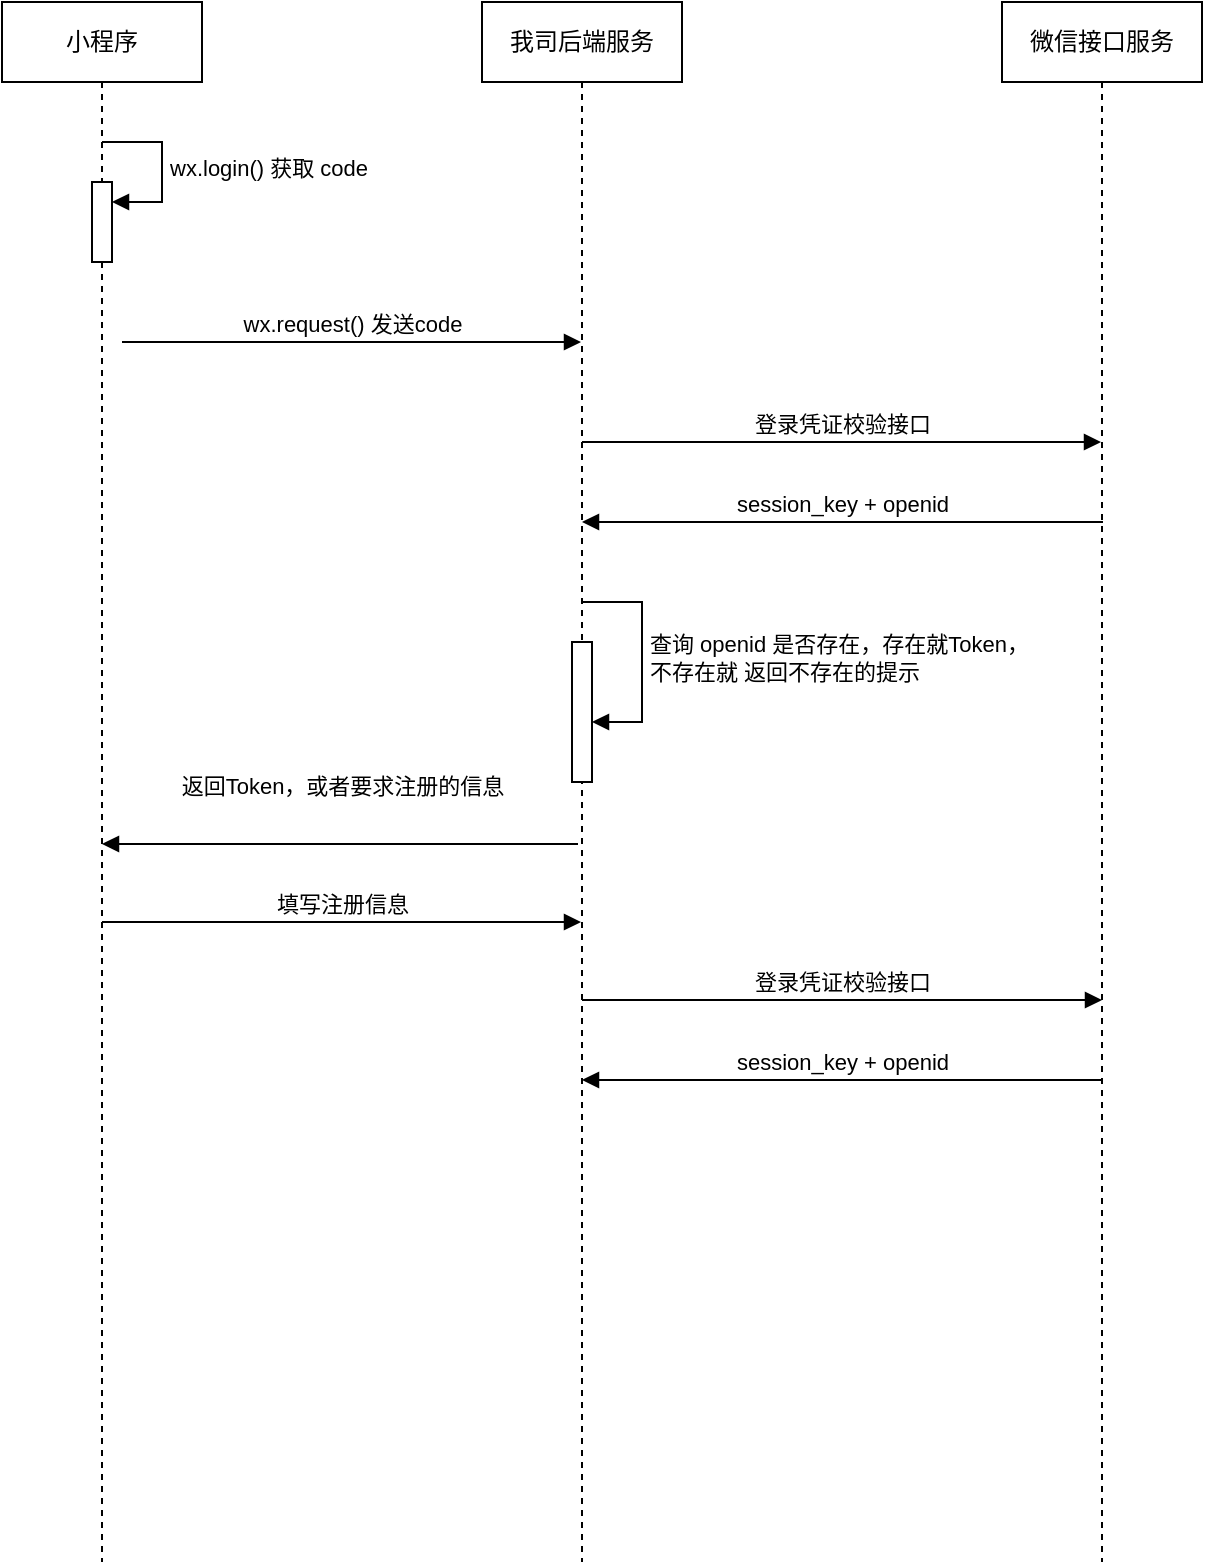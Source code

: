 <mxfile version="24.7.7">
  <diagram name="Page-1" id="V9NgASokgTSKXnHJAy7e">
    <mxGraphModel dx="1674" dy="780" grid="1" gridSize="10" guides="1" tooltips="1" connect="1" arrows="1" fold="1" page="1" pageScale="1" pageWidth="827" pageHeight="1169" math="0" shadow="0">
      <root>
        <mxCell id="0" />
        <mxCell id="1" parent="0" />
        <mxCell id="haXZpG6AN5WhQmOplLyw-1" value="小程序" style="shape=umlLifeline;perimeter=lifelinePerimeter;whiteSpace=wrap;html=1;container=1;dropTarget=0;collapsible=0;recursiveResize=0;outlineConnect=0;portConstraint=eastwest;newEdgeStyle={&quot;curved&quot;:0,&quot;rounded&quot;:0};" vertex="1" parent="1">
          <mxGeometry x="70" y="100" width="100" height="780" as="geometry" />
        </mxCell>
        <mxCell id="haXZpG6AN5WhQmOplLyw-6" value="" style="html=1;points=[[0,0,0,0,5],[0,1,0,0,-5],[1,0,0,0,5],[1,1,0,0,-5]];perimeter=orthogonalPerimeter;outlineConnect=0;targetShapes=umlLifeline;portConstraint=eastwest;newEdgeStyle={&quot;curved&quot;:0,&quot;rounded&quot;:0};" vertex="1" parent="haXZpG6AN5WhQmOplLyw-1">
          <mxGeometry x="45" y="90" width="10" height="40" as="geometry" />
        </mxCell>
        <mxCell id="haXZpG6AN5WhQmOplLyw-7" value="wx.login() 获取 code" style="html=1;align=left;spacingLeft=2;endArrow=block;rounded=0;edgeStyle=orthogonalEdgeStyle;curved=0;rounded=0;" edge="1" target="haXZpG6AN5WhQmOplLyw-6" parent="haXZpG6AN5WhQmOplLyw-1">
          <mxGeometry relative="1" as="geometry">
            <mxPoint x="50" y="70" as="sourcePoint" />
            <Array as="points">
              <mxPoint x="80" y="100" />
            </Array>
          </mxGeometry>
        </mxCell>
        <mxCell id="haXZpG6AN5WhQmOplLyw-2" value="我司后端服务" style="shape=umlLifeline;perimeter=lifelinePerimeter;whiteSpace=wrap;html=1;container=1;dropTarget=0;collapsible=0;recursiveResize=0;outlineConnect=0;portConstraint=eastwest;newEdgeStyle={&quot;curved&quot;:0,&quot;rounded&quot;:0};" vertex="1" parent="1">
          <mxGeometry x="310" y="100" width="100" height="780" as="geometry" />
        </mxCell>
        <mxCell id="haXZpG6AN5WhQmOplLyw-11" value="" style="html=1;points=[[0,0,0,0,5],[0,1,0,0,-5],[1,0,0,0,5],[1,1,0,0,-5]];perimeter=orthogonalPerimeter;outlineConnect=0;targetShapes=umlLifeline;portConstraint=eastwest;newEdgeStyle={&quot;curved&quot;:0,&quot;rounded&quot;:0};" vertex="1" parent="haXZpG6AN5WhQmOplLyw-2">
          <mxGeometry x="45" y="320" width="10" height="70" as="geometry" />
        </mxCell>
        <mxCell id="haXZpG6AN5WhQmOplLyw-12" value="查询 openid 是否存在，存在就Token，&lt;br&gt;不存在就 返回不存在的提示" style="html=1;align=left;spacingLeft=2;endArrow=block;rounded=0;edgeStyle=orthogonalEdgeStyle;curved=0;rounded=0;" edge="1" target="haXZpG6AN5WhQmOplLyw-11" parent="haXZpG6AN5WhQmOplLyw-2">
          <mxGeometry relative="1" as="geometry">
            <mxPoint x="50" y="300" as="sourcePoint" />
            <Array as="points">
              <mxPoint x="80" y="300" />
              <mxPoint x="80" y="360" />
            </Array>
          </mxGeometry>
        </mxCell>
        <mxCell id="haXZpG6AN5WhQmOplLyw-3" value="微信接口服务" style="shape=umlLifeline;perimeter=lifelinePerimeter;whiteSpace=wrap;html=1;container=1;dropTarget=0;collapsible=0;recursiveResize=0;outlineConnect=0;portConstraint=eastwest;newEdgeStyle={&quot;curved&quot;:0,&quot;rounded&quot;:0};" vertex="1" parent="1">
          <mxGeometry x="570" y="100" width="100" height="780" as="geometry" />
        </mxCell>
        <mxCell id="haXZpG6AN5WhQmOplLyw-8" value="wx.request() 发送code" style="html=1;verticalAlign=bottom;endArrow=block;curved=0;rounded=0;" edge="1" parent="1" target="haXZpG6AN5WhQmOplLyw-2">
          <mxGeometry width="80" relative="1" as="geometry">
            <mxPoint x="130" y="270" as="sourcePoint" />
            <mxPoint x="210" y="270" as="targetPoint" />
          </mxGeometry>
        </mxCell>
        <mxCell id="haXZpG6AN5WhQmOplLyw-9" value="登录凭证校验接口" style="html=1;verticalAlign=bottom;endArrow=block;curved=0;rounded=0;" edge="1" parent="1" target="haXZpG6AN5WhQmOplLyw-3">
          <mxGeometry width="80" relative="1" as="geometry">
            <mxPoint x="360" y="320" as="sourcePoint" />
            <mxPoint x="440" y="320" as="targetPoint" />
          </mxGeometry>
        </mxCell>
        <mxCell id="haXZpG6AN5WhQmOplLyw-10" value="session_key + openid" style="html=1;verticalAlign=bottom;endArrow=block;curved=0;rounded=0;" edge="1" parent="1" target="haXZpG6AN5WhQmOplLyw-2">
          <mxGeometry x="0.004" width="80" relative="1" as="geometry">
            <mxPoint x="620.5" y="360" as="sourcePoint" />
            <mxPoint x="420" y="360" as="targetPoint" />
            <mxPoint as="offset" />
          </mxGeometry>
        </mxCell>
        <mxCell id="haXZpG6AN5WhQmOplLyw-13" value="返回Token，或者要求注册的信息" style="html=1;verticalAlign=bottom;endArrow=block;curved=0;rounded=0;" edge="1" parent="1" target="haXZpG6AN5WhQmOplLyw-1">
          <mxGeometry x="-0.005" y="-20" width="80" relative="1" as="geometry">
            <mxPoint x="358" y="521" as="sourcePoint" />
            <mxPoint x="257.5" y="521" as="targetPoint" />
            <Array as="points">
              <mxPoint x="318" y="521" />
            </Array>
            <mxPoint as="offset" />
          </mxGeometry>
        </mxCell>
        <mxCell id="haXZpG6AN5WhQmOplLyw-14" value="填写注册信息" style="html=1;verticalAlign=bottom;endArrow=block;curved=0;rounded=0;" edge="1" parent="1" target="haXZpG6AN5WhQmOplLyw-2">
          <mxGeometry x="0.002" width="80" relative="1" as="geometry">
            <mxPoint x="120" y="560" as="sourcePoint" />
            <mxPoint x="200" y="560" as="targetPoint" />
            <mxPoint as="offset" />
          </mxGeometry>
        </mxCell>
        <mxCell id="haXZpG6AN5WhQmOplLyw-15" value="登录凭证校验接口" style="html=1;verticalAlign=bottom;endArrow=block;curved=0;rounded=0;" edge="1" parent="1">
          <mxGeometry width="80" relative="1" as="geometry">
            <mxPoint x="360" y="599" as="sourcePoint" />
            <mxPoint x="620" y="599" as="targetPoint" />
          </mxGeometry>
        </mxCell>
        <mxCell id="haXZpG6AN5WhQmOplLyw-16" value="session_key + openid" style="html=1;verticalAlign=bottom;endArrow=block;curved=0;rounded=0;" edge="1" parent="1">
          <mxGeometry x="0.004" width="80" relative="1" as="geometry">
            <mxPoint x="620.5" y="639" as="sourcePoint" />
            <mxPoint x="360" y="639" as="targetPoint" />
            <mxPoint as="offset" />
          </mxGeometry>
        </mxCell>
      </root>
    </mxGraphModel>
  </diagram>
</mxfile>

